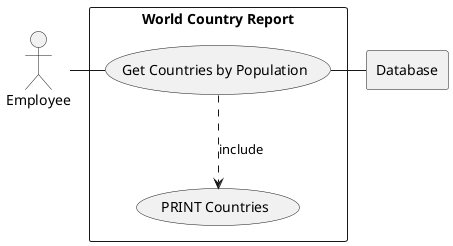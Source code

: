 @startuml

actor WHO as "Employee"

rectangle Database

rectangle "World Country Report" {
    usecase UC4 as "Get Countries by Population"

    usecase UCa as "PRINT Countries"

    WHO - UC4
    UC4 ..> UCa : include
    UC4 - Database
}
@enduml